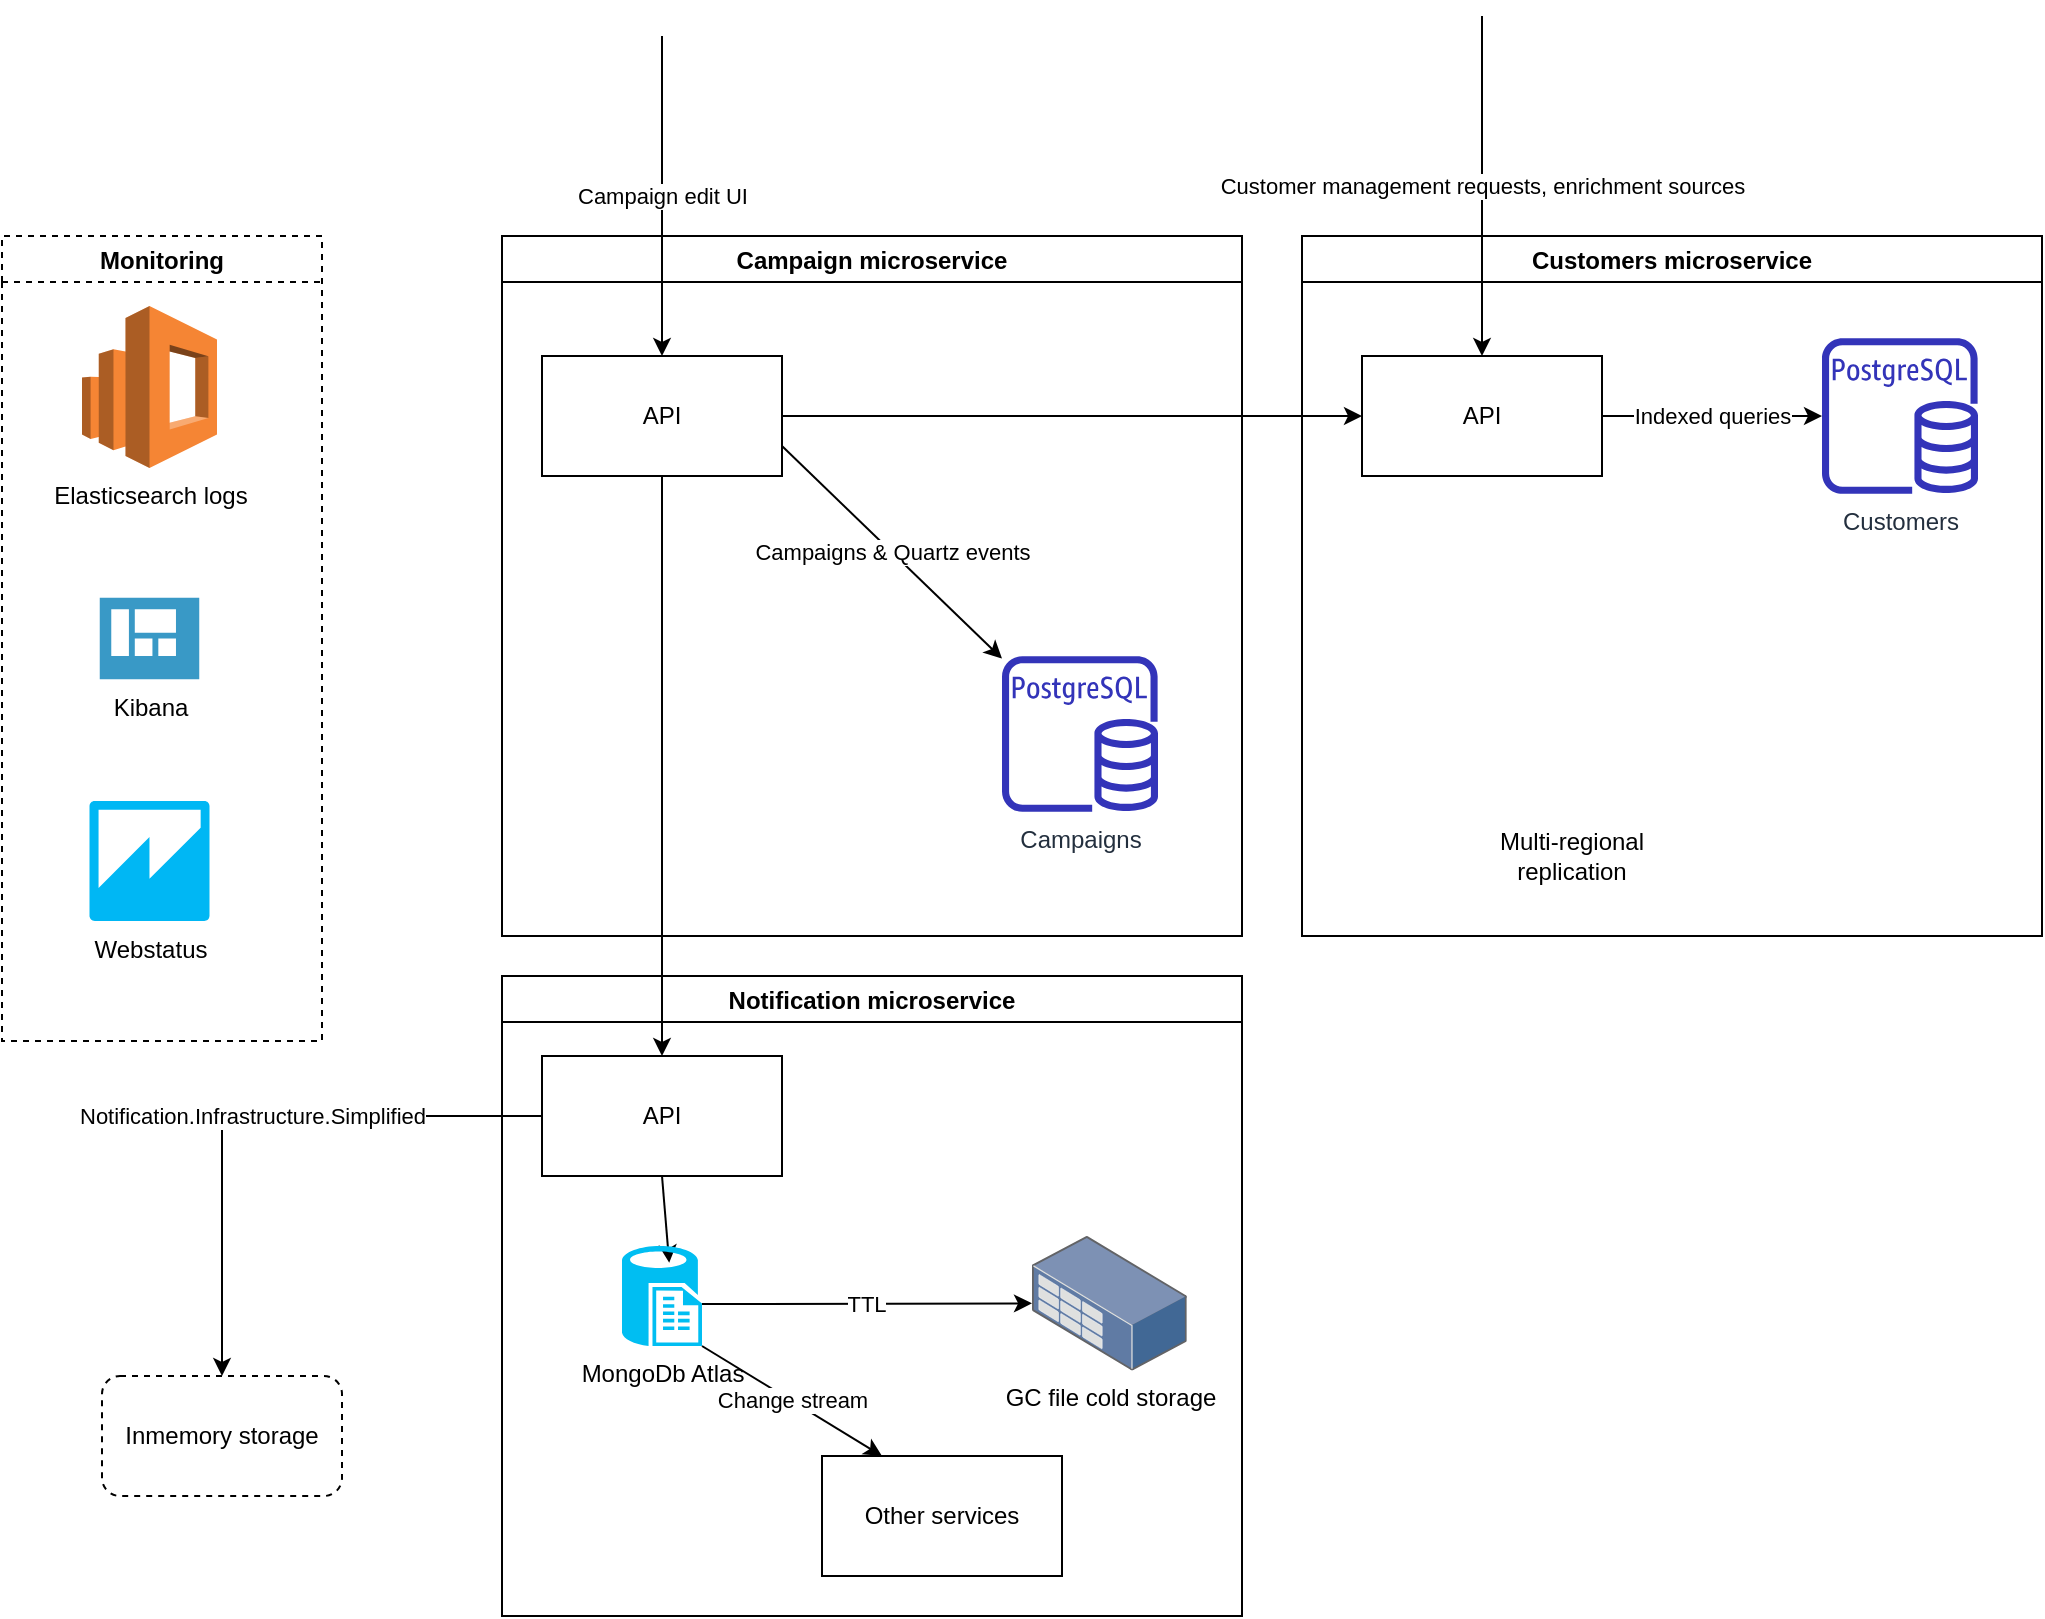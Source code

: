 <mxfile version="14.6.13" type="device"><diagram id="dUDfA1tfak_pxq4AhuGO" name="Page-1"><mxGraphModel dx="2526" dy="926" grid="0" gridSize="10" guides="1" tooltips="1" connect="1" arrows="1" fold="1" page="0" pageScale="1" pageWidth="850" pageHeight="1100" math="0" shadow="0"><root><mxCell id="0"/><mxCell id="1" parent="0"/><mxCell id="zvxwtI8gLH0_NAggByOT-1" value="Campaign microservice" style="swimlane;" parent="1" vertex="1"><mxGeometry x="160" y="190" width="370" height="350" as="geometry"/></mxCell><mxCell id="zvxwtI8gLH0_NAggByOT-21" value="Campaigns &amp;amp; Quartz events" style="edgeStyle=none;rounded=0;orthogonalLoop=1;jettySize=auto;html=1;exitX=1;exitY=0.75;exitDx=0;exitDy=0;" parent="zvxwtI8gLH0_NAggByOT-1" source="zvxwtI8gLH0_NAggByOT-2" target="zvxwtI8gLH0_NAggByOT-8" edge="1"><mxGeometry relative="1" as="geometry"/></mxCell><mxCell id="zvxwtI8gLH0_NAggByOT-2" value="API" style="rounded=0;whiteSpace=wrap;html=1;" parent="zvxwtI8gLH0_NAggByOT-1" vertex="1"><mxGeometry x="20" y="60" width="120" height="60" as="geometry"/></mxCell><mxCell id="zvxwtI8gLH0_NAggByOT-8" value="Campaigns" style="outlineConnect=0;fontColor=#232F3E;gradientColor=none;fillColor=#3334B9;strokeColor=none;dashed=0;verticalLabelPosition=bottom;verticalAlign=top;align=center;html=1;fontSize=12;fontStyle=0;aspect=fixed;pointerEvents=1;shape=mxgraph.aws4.rds_postgresql_instance;" parent="zvxwtI8gLH0_NAggByOT-1" vertex="1"><mxGeometry x="250" y="210" width="78" height="78" as="geometry"/></mxCell><mxCell id="zvxwtI8gLH0_NAggByOT-4" value="Customers microservice" style="swimlane;" parent="1" vertex="1"><mxGeometry x="560" y="190" width="370" height="350" as="geometry"/></mxCell><mxCell id="zvxwtI8gLH0_NAggByOT-19" value="Indexed queries" style="edgeStyle=none;rounded=0;orthogonalLoop=1;jettySize=auto;html=1;exitX=1;exitY=0.5;exitDx=0;exitDy=0;" parent="zvxwtI8gLH0_NAggByOT-4" source="zvxwtI8gLH0_NAggByOT-5" target="zvxwtI8gLH0_NAggByOT-9" edge="1"><mxGeometry relative="1" as="geometry"/></mxCell><mxCell id="zvxwtI8gLH0_NAggByOT-5" value="API" style="rounded=0;whiteSpace=wrap;html=1;" parent="zvxwtI8gLH0_NAggByOT-4" vertex="1"><mxGeometry x="30" y="60" width="120" height="60" as="geometry"/></mxCell><mxCell id="zvxwtI8gLH0_NAggByOT-9" value="Customers" style="outlineConnect=0;fontColor=#232F3E;gradientColor=none;fillColor=#3334B9;strokeColor=none;dashed=0;verticalLabelPosition=bottom;verticalAlign=top;align=center;html=1;fontSize=12;fontStyle=0;aspect=fixed;pointerEvents=1;shape=mxgraph.aws4.rds_postgresql_instance;" parent="zvxwtI8gLH0_NAggByOT-4" vertex="1"><mxGeometry x="260" y="51" width="78" height="78" as="geometry"/></mxCell><mxCell id="zvxwtI8gLH0_NAggByOT-6" value="Notification microservice" style="swimlane;" parent="1" vertex="1"><mxGeometry x="160" y="560" width="370" height="320" as="geometry"/></mxCell><mxCell id="zvxwtI8gLH0_NAggByOT-15" style="rounded=0;orthogonalLoop=1;jettySize=auto;html=1;exitX=0.5;exitY=1;exitDx=0;exitDy=0;entryX=0.59;entryY=0.168;entryDx=0;entryDy=0;entryPerimeter=0;" parent="zvxwtI8gLH0_NAggByOT-6" source="zvxwtI8gLH0_NAggByOT-7" target="zvxwtI8gLH0_NAggByOT-11" edge="1"><mxGeometry relative="1" as="geometry"/></mxCell><mxCell id="zvxwtI8gLH0_NAggByOT-7" value="API" style="rounded=0;whiteSpace=wrap;html=1;" parent="zvxwtI8gLH0_NAggByOT-6" vertex="1"><mxGeometry x="20" y="40" width="120" height="60" as="geometry"/></mxCell><mxCell id="zvxwtI8gLH0_NAggByOT-14" value="TTL" style="rounded=0;orthogonalLoop=1;jettySize=auto;html=1;exitX=1;exitY=0.58;exitDx=0;exitDy=0;exitPerimeter=0;" parent="zvxwtI8gLH0_NAggByOT-6" source="zvxwtI8gLH0_NAggByOT-11" target="zvxwtI8gLH0_NAggByOT-12" edge="1"><mxGeometry relative="1" as="geometry"/></mxCell><mxCell id="zvxwtI8gLH0_NAggByOT-18" value="Change stream" style="edgeStyle=none;rounded=0;orthogonalLoop=1;jettySize=auto;html=1;exitX=1;exitY=1;exitDx=0;exitDy=0;exitPerimeter=0;entryX=0.25;entryY=0;entryDx=0;entryDy=0;" parent="zvxwtI8gLH0_NAggByOT-6" source="zvxwtI8gLH0_NAggByOT-11" target="zvxwtI8gLH0_NAggByOT-17" edge="1"><mxGeometry relative="1" as="geometry"/></mxCell><mxCell id="zvxwtI8gLH0_NAggByOT-11" value="MongoDb Atlas" style="verticalLabelPosition=bottom;html=1;verticalAlign=top;align=center;strokeColor=none;fillColor=#00BEF2;shape=mxgraph.azure.sql_reporting;" parent="zvxwtI8gLH0_NAggByOT-6" vertex="1"><mxGeometry x="60" y="135" width="40" height="50" as="geometry"/></mxCell><mxCell id="zvxwtI8gLH0_NAggByOT-12" value="GC file cold storage" style="points=[];aspect=fixed;html=1;align=center;shadow=0;dashed=0;image;image=img/lib/allied_telesis/storage/Datacenter_Server_Rack_Storage_Unit_Small.svg;" parent="zvxwtI8gLH0_NAggByOT-6" vertex="1"><mxGeometry x="265" y="130" width="77.4" height="67.2" as="geometry"/></mxCell><mxCell id="zvxwtI8gLH0_NAggByOT-17" value="Other services" style="rounded=0;whiteSpace=wrap;html=1;" parent="zvxwtI8gLH0_NAggByOT-6" vertex="1"><mxGeometry x="160" y="240" width="120" height="60" as="geometry"/></mxCell><mxCell id="zvxwtI8gLH0_NAggByOT-20" style="edgeStyle=none;rounded=0;orthogonalLoop=1;jettySize=auto;html=1;exitX=1;exitY=0.5;exitDx=0;exitDy=0;" parent="1" source="zvxwtI8gLH0_NAggByOT-2" target="zvxwtI8gLH0_NAggByOT-5" edge="1"><mxGeometry relative="1" as="geometry"/></mxCell><mxCell id="zvxwtI8gLH0_NAggByOT-22" style="edgeStyle=none;rounded=0;orthogonalLoop=1;jettySize=auto;html=1;exitX=0.5;exitY=1;exitDx=0;exitDy=0;" parent="1" source="zvxwtI8gLH0_NAggByOT-2" target="zvxwtI8gLH0_NAggByOT-7" edge="1"><mxGeometry relative="1" as="geometry"/></mxCell><mxCell id="zvxwtI8gLH0_NAggByOT-23" value="Customer management requests, enrichment sources" style="endArrow=classic;html=1;entryX=0.5;entryY=0;entryDx=0;entryDy=0;" parent="1" target="zvxwtI8gLH0_NAggByOT-5" edge="1"><mxGeometry width="50" height="50" relative="1" as="geometry"><mxPoint x="650" y="80" as="sourcePoint"/><mxPoint x="440" y="130" as="targetPoint"/></mxGeometry></mxCell><mxCell id="zvxwtI8gLH0_NAggByOT-24" value="Campaign edit UI" style="endArrow=classic;html=1;entryX=0.5;entryY=0;entryDx=0;entryDy=0;" parent="1" target="zvxwtI8gLH0_NAggByOT-2" edge="1"><mxGeometry width="50" height="50" relative="1" as="geometry"><mxPoint x="240" y="90" as="sourcePoint"/><mxPoint x="440" y="130" as="targetPoint"/></mxGeometry></mxCell><mxCell id="zvxwtI8gLH0_NAggByOT-27" value="Multi-regional replication" style="text;html=1;strokeColor=none;fillColor=none;align=center;verticalAlign=middle;whiteSpace=wrap;rounded=0;" parent="1" vertex="1"><mxGeometry x="630" y="490" width="130" height="20" as="geometry"/></mxCell><mxCell id="FY4rNd5gRHP1rIZHQ2Po-4" value="Monitoring" style="swimlane;dashed=1;" vertex="1" parent="1"><mxGeometry x="-90" y="190" width="160" height="402.5" as="geometry"/></mxCell><mxCell id="FY4rNd5gRHP1rIZHQ2Po-1" value="Elasticsearch logs" style="outlineConnect=0;dashed=0;verticalLabelPosition=bottom;verticalAlign=top;align=center;html=1;shape=mxgraph.aws3.elasticsearch_service;fillColor=#F58534;gradientColor=none;" vertex="1" parent="FY4rNd5gRHP1rIZHQ2Po-4"><mxGeometry x="40" y="35" width="67.5" height="81" as="geometry"/></mxCell><mxCell id="FY4rNd5gRHP1rIZHQ2Po-2" value="Kibana" style="aspect=fixed;html=1;points=[];align=center;image;fontSize=12;image=img/lib/mscae/Shared_Dashboard.svg;" vertex="1" parent="FY4rNd5gRHP1rIZHQ2Po-4"><mxGeometry x="48.75" y="180.75" width="50" height="41" as="geometry"/></mxCell><mxCell id="FY4rNd5gRHP1rIZHQ2Po-3" value="Webstatus" style="outlineConnect=0;dashed=0;verticalLabelPosition=bottom;verticalAlign=top;align=center;html=1;shape=mxgraph.aws3.quicksight;fillColor=#00B7F4;gradientColor=none;" vertex="1" parent="FY4rNd5gRHP1rIZHQ2Po-4"><mxGeometry x="43.75" y="282.5" width="60" height="60" as="geometry"/></mxCell><mxCell id="FY4rNd5gRHP1rIZHQ2Po-5" value="Inmemory storage" style="rounded=1;whiteSpace=wrap;html=1;dashed=1;" vertex="1" parent="1"><mxGeometry x="-40" y="760" width="120" height="60" as="geometry"/></mxCell><mxCell id="FY4rNd5gRHP1rIZHQ2Po-6" value="Notification.Infrastructure.Simplified" style="edgeStyle=orthogonalEdgeStyle;rounded=0;orthogonalLoop=1;jettySize=auto;html=1;exitX=0;exitY=0.5;exitDx=0;exitDy=0;" edge="1" parent="1" source="zvxwtI8gLH0_NAggByOT-7" target="FY4rNd5gRHP1rIZHQ2Po-5"><mxGeometry relative="1" as="geometry"/></mxCell></root></mxGraphModel></diagram></mxfile>